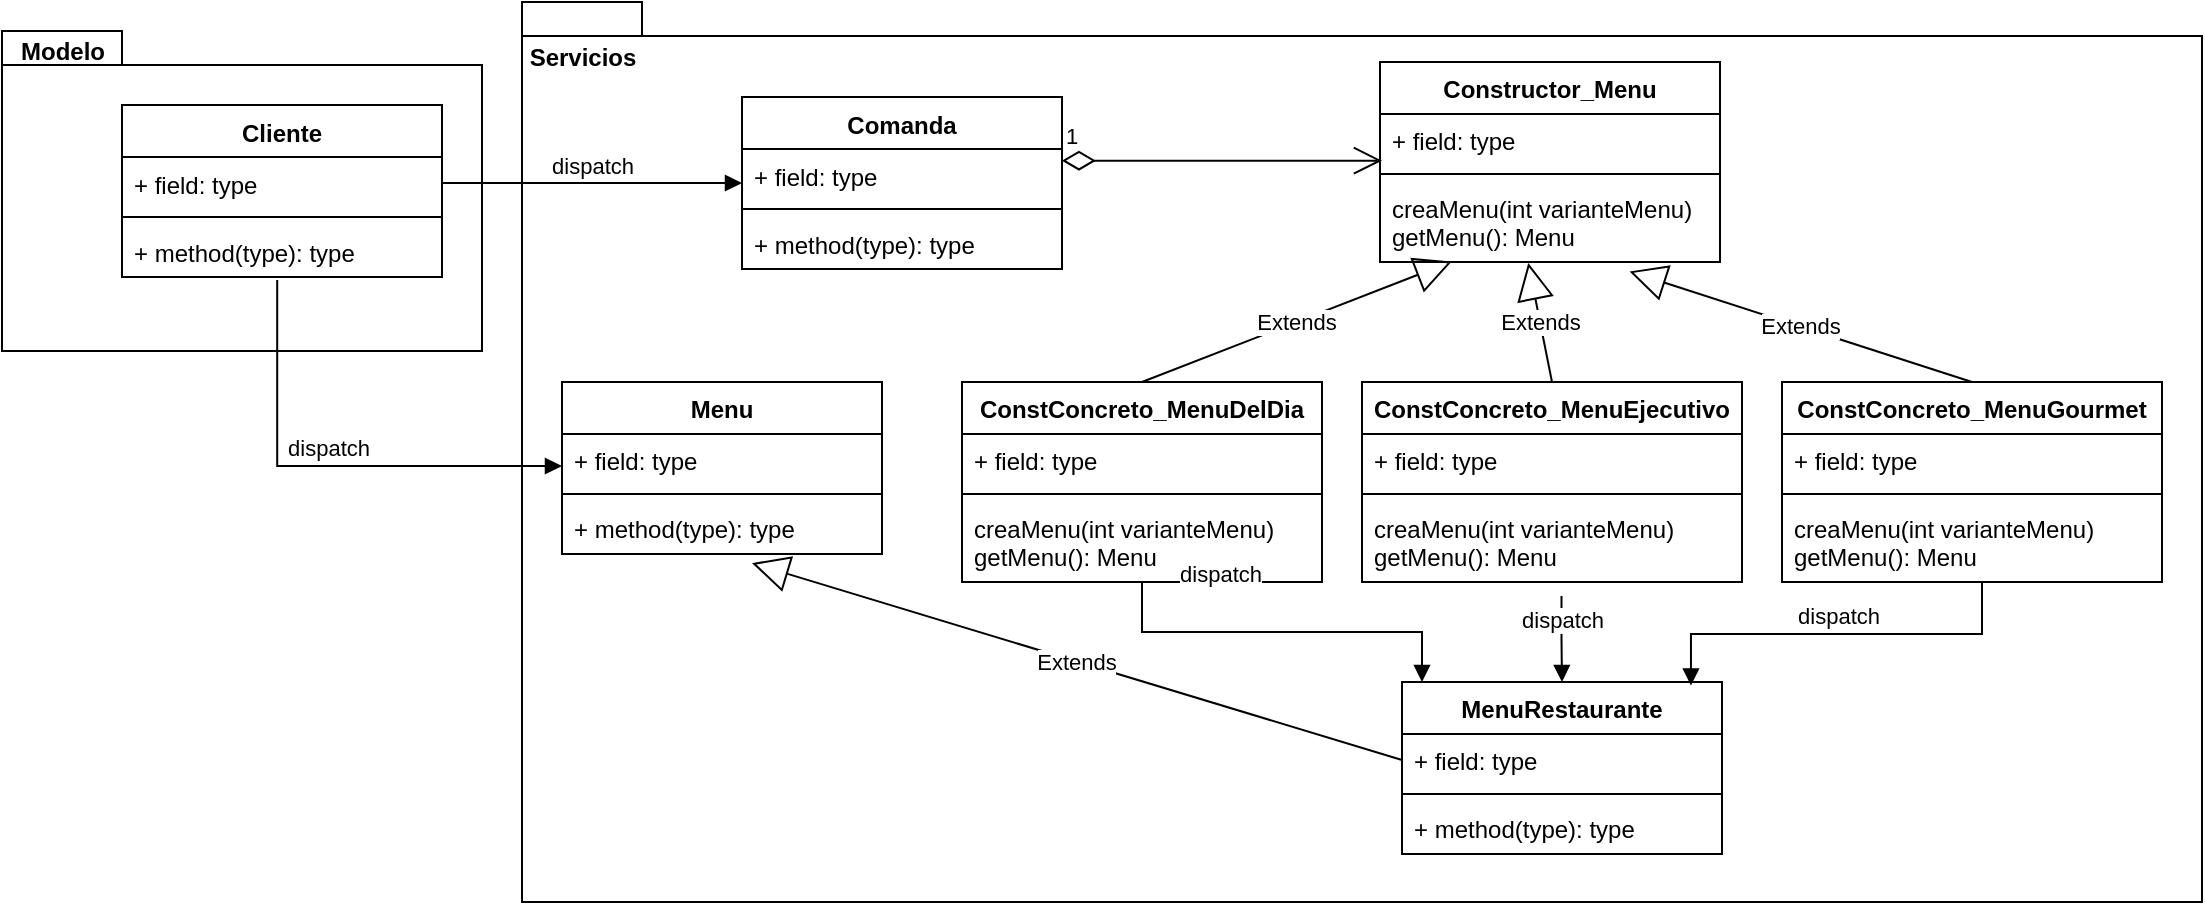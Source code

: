 <mxfile version="21.1.5" type="device">
  <diagram name="Página-1" id="gfxddq3YXZBz9irTZUz0">
    <mxGraphModel dx="1864" dy="1538" grid="1" gridSize="10" guides="1" tooltips="1" connect="1" arrows="1" fold="1" page="1" pageScale="1" pageWidth="827" pageHeight="1169" math="0" shadow="0">
      <root>
        <mxCell id="0" />
        <mxCell id="1" parent="0" />
        <mxCell id="KTP5H2mRDljaxL4P486P-56" value="" style="shape=folder;fontStyle=1;spacingTop=10;tabWidth=60;tabHeight=17;tabPosition=left;html=1;whiteSpace=wrap;" vertex="1" parent="1">
          <mxGeometry x="-100" y="-40" width="840" height="450" as="geometry" />
        </mxCell>
        <mxCell id="KTP5H2mRDljaxL4P486P-25" value="" style="shape=folder;fontStyle=1;spacingTop=10;tabWidth=60;tabHeight=17;tabPosition=left;html=1;whiteSpace=wrap;" vertex="1" parent="1">
          <mxGeometry x="-360" y="-25.5" width="240" height="160" as="geometry" />
        </mxCell>
        <mxCell id="KTP5H2mRDljaxL4P486P-1" value="Constructor_Menu" style="swimlane;fontStyle=1;align=center;verticalAlign=top;childLayout=stackLayout;horizontal=1;startSize=26;horizontalStack=0;resizeParent=1;resizeParentMax=0;resizeLast=0;collapsible=1;marginBottom=0;whiteSpace=wrap;html=1;" vertex="1" parent="1">
          <mxGeometry x="329" y="-10" width="170" height="100" as="geometry" />
        </mxCell>
        <mxCell id="KTP5H2mRDljaxL4P486P-2" value="+ field: type" style="text;strokeColor=none;fillColor=none;align=left;verticalAlign=top;spacingLeft=4;spacingRight=4;overflow=hidden;rotatable=0;points=[[0,0.5],[1,0.5]];portConstraint=eastwest;whiteSpace=wrap;html=1;" vertex="1" parent="KTP5H2mRDljaxL4P486P-1">
          <mxGeometry y="26" width="170" height="26" as="geometry" />
        </mxCell>
        <mxCell id="KTP5H2mRDljaxL4P486P-3" value="" style="line;strokeWidth=1;fillColor=none;align=left;verticalAlign=middle;spacingTop=-1;spacingLeft=3;spacingRight=3;rotatable=0;labelPosition=right;points=[];portConstraint=eastwest;strokeColor=inherit;" vertex="1" parent="KTP5H2mRDljaxL4P486P-1">
          <mxGeometry y="52" width="170" height="8" as="geometry" />
        </mxCell>
        <mxCell id="KTP5H2mRDljaxL4P486P-4" value="creaMenu(int varianteMenu)&lt;br&gt;getMenu(): Menu" style="text;strokeColor=none;fillColor=none;align=left;verticalAlign=top;spacingLeft=4;spacingRight=4;overflow=hidden;rotatable=0;points=[[0,0.5],[1,0.5]];portConstraint=eastwest;whiteSpace=wrap;html=1;" vertex="1" parent="KTP5H2mRDljaxL4P486P-1">
          <mxGeometry y="60" width="170" height="40" as="geometry" />
        </mxCell>
        <mxCell id="KTP5H2mRDljaxL4P486P-5" value="ConstConcreto_MenuEjecutivo" style="swimlane;fontStyle=1;align=center;verticalAlign=top;childLayout=stackLayout;horizontal=1;startSize=26;horizontalStack=0;resizeParent=1;resizeParentMax=0;resizeLast=0;collapsible=1;marginBottom=0;whiteSpace=wrap;html=1;" vertex="1" parent="1">
          <mxGeometry x="320" y="150" width="190" height="100" as="geometry" />
        </mxCell>
        <mxCell id="KTP5H2mRDljaxL4P486P-6" value="+ field: type" style="text;strokeColor=none;fillColor=none;align=left;verticalAlign=top;spacingLeft=4;spacingRight=4;overflow=hidden;rotatable=0;points=[[0,0.5],[1,0.5]];portConstraint=eastwest;whiteSpace=wrap;html=1;" vertex="1" parent="KTP5H2mRDljaxL4P486P-5">
          <mxGeometry y="26" width="190" height="26" as="geometry" />
        </mxCell>
        <mxCell id="KTP5H2mRDljaxL4P486P-7" value="" style="line;strokeWidth=1;fillColor=none;align=left;verticalAlign=middle;spacingTop=-1;spacingLeft=3;spacingRight=3;rotatable=0;labelPosition=right;points=[];portConstraint=eastwest;strokeColor=inherit;" vertex="1" parent="KTP5H2mRDljaxL4P486P-5">
          <mxGeometry y="52" width="190" height="8" as="geometry" />
        </mxCell>
        <mxCell id="KTP5H2mRDljaxL4P486P-8" value="creaMenu(int varianteMenu)&lt;br style=&quot;border-color: var(--border-color);&quot;&gt;getMenu(): Menu" style="text;strokeColor=none;fillColor=none;align=left;verticalAlign=top;spacingLeft=4;spacingRight=4;overflow=hidden;rotatable=0;points=[[0,0.5],[1,0.5]];portConstraint=eastwest;whiteSpace=wrap;html=1;" vertex="1" parent="KTP5H2mRDljaxL4P486P-5">
          <mxGeometry y="60" width="190" height="40" as="geometry" />
        </mxCell>
        <mxCell id="KTP5H2mRDljaxL4P486P-9" value="ConstConcreto_MenuDelDia" style="swimlane;fontStyle=1;align=center;verticalAlign=top;childLayout=stackLayout;horizontal=1;startSize=26;horizontalStack=0;resizeParent=1;resizeParentMax=0;resizeLast=0;collapsible=1;marginBottom=0;whiteSpace=wrap;html=1;" vertex="1" parent="1">
          <mxGeometry x="120" y="150" width="180" height="100" as="geometry" />
        </mxCell>
        <mxCell id="KTP5H2mRDljaxL4P486P-10" value="+ field: type" style="text;strokeColor=none;fillColor=none;align=left;verticalAlign=top;spacingLeft=4;spacingRight=4;overflow=hidden;rotatable=0;points=[[0,0.5],[1,0.5]];portConstraint=eastwest;whiteSpace=wrap;html=1;" vertex="1" parent="KTP5H2mRDljaxL4P486P-9">
          <mxGeometry y="26" width="180" height="26" as="geometry" />
        </mxCell>
        <mxCell id="KTP5H2mRDljaxL4P486P-11" value="" style="line;strokeWidth=1;fillColor=none;align=left;verticalAlign=middle;spacingTop=-1;spacingLeft=3;spacingRight=3;rotatable=0;labelPosition=right;points=[];portConstraint=eastwest;strokeColor=inherit;" vertex="1" parent="KTP5H2mRDljaxL4P486P-9">
          <mxGeometry y="52" width="180" height="8" as="geometry" />
        </mxCell>
        <mxCell id="KTP5H2mRDljaxL4P486P-12" value="creaMenu(int varianteMenu)&lt;br style=&quot;border-color: var(--border-color);&quot;&gt;getMenu(): Menu" style="text;strokeColor=none;fillColor=none;align=left;verticalAlign=top;spacingLeft=4;spacingRight=4;overflow=hidden;rotatable=0;points=[[0,0.5],[1,0.5]];portConstraint=eastwest;whiteSpace=wrap;html=1;" vertex="1" parent="KTP5H2mRDljaxL4P486P-9">
          <mxGeometry y="60" width="180" height="40" as="geometry" />
        </mxCell>
        <mxCell id="KTP5H2mRDljaxL4P486P-13" value="ConstConcreto_MenuGourmet" style="swimlane;fontStyle=1;align=center;verticalAlign=top;childLayout=stackLayout;horizontal=1;startSize=26;horizontalStack=0;resizeParent=1;resizeParentMax=0;resizeLast=0;collapsible=1;marginBottom=0;whiteSpace=wrap;html=1;" vertex="1" parent="1">
          <mxGeometry x="530" y="150" width="190" height="100" as="geometry" />
        </mxCell>
        <mxCell id="KTP5H2mRDljaxL4P486P-14" value="+ field: type" style="text;strokeColor=none;fillColor=none;align=left;verticalAlign=top;spacingLeft=4;spacingRight=4;overflow=hidden;rotatable=0;points=[[0,0.5],[1,0.5]];portConstraint=eastwest;whiteSpace=wrap;html=1;" vertex="1" parent="KTP5H2mRDljaxL4P486P-13">
          <mxGeometry y="26" width="190" height="26" as="geometry" />
        </mxCell>
        <mxCell id="KTP5H2mRDljaxL4P486P-15" value="" style="line;strokeWidth=1;fillColor=none;align=left;verticalAlign=middle;spacingTop=-1;spacingLeft=3;spacingRight=3;rotatable=0;labelPosition=right;points=[];portConstraint=eastwest;strokeColor=inherit;" vertex="1" parent="KTP5H2mRDljaxL4P486P-13">
          <mxGeometry y="52" width="190" height="8" as="geometry" />
        </mxCell>
        <mxCell id="KTP5H2mRDljaxL4P486P-16" value="creaMenu(int varianteMenu)&lt;br style=&quot;border-color: var(--border-color);&quot;&gt;getMenu(): Menu" style="text;strokeColor=none;fillColor=none;align=left;verticalAlign=top;spacingLeft=4;spacingRight=4;overflow=hidden;rotatable=0;points=[[0,0.5],[1,0.5]];portConstraint=eastwest;whiteSpace=wrap;html=1;" vertex="1" parent="KTP5H2mRDljaxL4P486P-13">
          <mxGeometry y="60" width="190" height="40" as="geometry" />
        </mxCell>
        <mxCell id="KTP5H2mRDljaxL4P486P-17" value="Extends" style="endArrow=block;endSize=16;endFill=0;html=1;rounded=0;entryX=0.211;entryY=0.995;entryDx=0;entryDy=0;entryPerimeter=0;exitX=0.5;exitY=0;exitDx=0;exitDy=0;" edge="1" parent="1" source="KTP5H2mRDljaxL4P486P-9" target="KTP5H2mRDljaxL4P486P-4">
          <mxGeometry width="160" relative="1" as="geometry">
            <mxPoint x="320" y="150" as="sourcePoint" />
            <mxPoint x="480" y="150" as="targetPoint" />
          </mxGeometry>
        </mxCell>
        <mxCell id="KTP5H2mRDljaxL4P486P-18" value="Extends" style="endArrow=block;endSize=16;endFill=0;html=1;rounded=0;exitX=0.5;exitY=0;exitDx=0;exitDy=0;entryX=0.436;entryY=1.013;entryDx=0;entryDy=0;entryPerimeter=0;" edge="1" parent="1" source="KTP5H2mRDljaxL4P486P-5" target="KTP5H2mRDljaxL4P486P-4">
          <mxGeometry width="160" relative="1" as="geometry">
            <mxPoint x="320" y="150" as="sourcePoint" />
            <mxPoint x="415" y="100" as="targetPoint" />
          </mxGeometry>
        </mxCell>
        <mxCell id="KTP5H2mRDljaxL4P486P-19" value="Extends" style="endArrow=block;endSize=16;endFill=0;html=1;rounded=0;entryX=0.734;entryY=1.118;entryDx=0;entryDy=0;entryPerimeter=0;exitX=0.5;exitY=0;exitDx=0;exitDy=0;" edge="1" parent="1" source="KTP5H2mRDljaxL4P486P-13" target="KTP5H2mRDljaxL4P486P-4">
          <mxGeometry width="160" relative="1" as="geometry">
            <mxPoint x="320" y="150" as="sourcePoint" />
            <mxPoint x="480" y="150" as="targetPoint" />
          </mxGeometry>
        </mxCell>
        <mxCell id="KTP5H2mRDljaxL4P486P-20" value="Cliente" style="swimlane;fontStyle=1;align=center;verticalAlign=top;childLayout=stackLayout;horizontal=1;startSize=26;horizontalStack=0;resizeParent=1;resizeParentMax=0;resizeLast=0;collapsible=1;marginBottom=0;whiteSpace=wrap;html=1;" vertex="1" parent="1">
          <mxGeometry x="-300" y="11.5" width="160" height="86" as="geometry" />
        </mxCell>
        <mxCell id="KTP5H2mRDljaxL4P486P-21" value="+ field: type" style="text;strokeColor=none;fillColor=none;align=left;verticalAlign=top;spacingLeft=4;spacingRight=4;overflow=hidden;rotatable=0;points=[[0,0.5],[1,0.5]];portConstraint=eastwest;whiteSpace=wrap;html=1;" vertex="1" parent="KTP5H2mRDljaxL4P486P-20">
          <mxGeometry y="26" width="160" height="26" as="geometry" />
        </mxCell>
        <mxCell id="KTP5H2mRDljaxL4P486P-22" value="" style="line;strokeWidth=1;fillColor=none;align=left;verticalAlign=middle;spacingTop=-1;spacingLeft=3;spacingRight=3;rotatable=0;labelPosition=right;points=[];portConstraint=eastwest;strokeColor=inherit;" vertex="1" parent="KTP5H2mRDljaxL4P486P-20">
          <mxGeometry y="52" width="160" height="8" as="geometry" />
        </mxCell>
        <mxCell id="KTP5H2mRDljaxL4P486P-23" value="+ method(type): type" style="text;strokeColor=none;fillColor=none;align=left;verticalAlign=top;spacingLeft=4;spacingRight=4;overflow=hidden;rotatable=0;points=[[0,0.5],[1,0.5]];portConstraint=eastwest;whiteSpace=wrap;html=1;" vertex="1" parent="KTP5H2mRDljaxL4P486P-20">
          <mxGeometry y="60" width="160" height="26" as="geometry" />
        </mxCell>
        <mxCell id="KTP5H2mRDljaxL4P486P-26" value="Modelo" style="text;align=center;fontStyle=1;verticalAlign=middle;spacingLeft=3;spacingRight=3;strokeColor=none;rotatable=0;points=[[0,0.5],[1,0.5]];portConstraint=eastwest;html=1;" vertex="1" parent="1">
          <mxGeometry x="-360" y="-28.5" width="60" height="26" as="geometry" />
        </mxCell>
        <mxCell id="KTP5H2mRDljaxL4P486P-31" value="MenuRestaurante" style="swimlane;fontStyle=1;align=center;verticalAlign=top;childLayout=stackLayout;horizontal=1;startSize=26;horizontalStack=0;resizeParent=1;resizeParentMax=0;resizeLast=0;collapsible=1;marginBottom=0;whiteSpace=wrap;html=1;" vertex="1" parent="1">
          <mxGeometry x="340" y="300" width="160" height="86" as="geometry" />
        </mxCell>
        <mxCell id="KTP5H2mRDljaxL4P486P-32" value="+ field: type" style="text;strokeColor=none;fillColor=none;align=left;verticalAlign=top;spacingLeft=4;spacingRight=4;overflow=hidden;rotatable=0;points=[[0,0.5],[1,0.5]];portConstraint=eastwest;whiteSpace=wrap;html=1;" vertex="1" parent="KTP5H2mRDljaxL4P486P-31">
          <mxGeometry y="26" width="160" height="26" as="geometry" />
        </mxCell>
        <mxCell id="KTP5H2mRDljaxL4P486P-33" value="" style="line;strokeWidth=1;fillColor=none;align=left;verticalAlign=middle;spacingTop=-1;spacingLeft=3;spacingRight=3;rotatable=0;labelPosition=right;points=[];portConstraint=eastwest;strokeColor=inherit;" vertex="1" parent="KTP5H2mRDljaxL4P486P-31">
          <mxGeometry y="52" width="160" height="8" as="geometry" />
        </mxCell>
        <mxCell id="KTP5H2mRDljaxL4P486P-34" value="+ method(type): type" style="text;strokeColor=none;fillColor=none;align=left;verticalAlign=top;spacingLeft=4;spacingRight=4;overflow=hidden;rotatable=0;points=[[0,0.5],[1,0.5]];portConstraint=eastwest;whiteSpace=wrap;html=1;" vertex="1" parent="KTP5H2mRDljaxL4P486P-31">
          <mxGeometry y="60" width="160" height="26" as="geometry" />
        </mxCell>
        <mxCell id="KTP5H2mRDljaxL4P486P-39" value="Menu" style="swimlane;fontStyle=1;align=center;verticalAlign=top;childLayout=stackLayout;horizontal=1;startSize=26;horizontalStack=0;resizeParent=1;resizeParentMax=0;resizeLast=0;collapsible=1;marginBottom=0;whiteSpace=wrap;html=1;" vertex="1" parent="1">
          <mxGeometry x="-80" y="150" width="160" height="86" as="geometry" />
        </mxCell>
        <mxCell id="KTP5H2mRDljaxL4P486P-40" value="+ field: type" style="text;strokeColor=none;fillColor=none;align=left;verticalAlign=top;spacingLeft=4;spacingRight=4;overflow=hidden;rotatable=0;points=[[0,0.5],[1,0.5]];portConstraint=eastwest;whiteSpace=wrap;html=1;" vertex="1" parent="KTP5H2mRDljaxL4P486P-39">
          <mxGeometry y="26" width="160" height="26" as="geometry" />
        </mxCell>
        <mxCell id="KTP5H2mRDljaxL4P486P-41" value="" style="line;strokeWidth=1;fillColor=none;align=left;verticalAlign=middle;spacingTop=-1;spacingLeft=3;spacingRight=3;rotatable=0;labelPosition=right;points=[];portConstraint=eastwest;strokeColor=inherit;" vertex="1" parent="KTP5H2mRDljaxL4P486P-39">
          <mxGeometry y="52" width="160" height="8" as="geometry" />
        </mxCell>
        <mxCell id="KTP5H2mRDljaxL4P486P-42" value="+ method(type): type" style="text;strokeColor=none;fillColor=none;align=left;verticalAlign=top;spacingLeft=4;spacingRight=4;overflow=hidden;rotatable=0;points=[[0,0.5],[1,0.5]];portConstraint=eastwest;whiteSpace=wrap;html=1;" vertex="1" parent="KTP5H2mRDljaxL4P486P-39">
          <mxGeometry y="60" width="160" height="26" as="geometry" />
        </mxCell>
        <mxCell id="KTP5H2mRDljaxL4P486P-48" value="dispatch" style="html=1;verticalAlign=bottom;endArrow=block;edgeStyle=elbowEdgeStyle;elbow=vertical;curved=0;rounded=0;" edge="1" parent="1">
          <mxGeometry x="-0.333" y="20" width="80" relative="1" as="geometry">
            <mxPoint x="210" y="250" as="sourcePoint" />
            <mxPoint x="350" y="300" as="targetPoint" />
            <mxPoint as="offset" />
          </mxGeometry>
        </mxCell>
        <mxCell id="KTP5H2mRDljaxL4P486P-53" value="dispatch" style="html=1;verticalAlign=bottom;endArrow=block;edgeStyle=elbowEdgeStyle;elbow=vertical;curved=0;rounded=0;entryX=0.5;entryY=0;entryDx=0;entryDy=0;exitX=0.525;exitY=1.176;exitDx=0;exitDy=0;exitPerimeter=0;" edge="1" parent="1" source="KTP5H2mRDljaxL4P486P-8" target="KTP5H2mRDljaxL4P486P-31">
          <mxGeometry width="80" relative="1" as="geometry">
            <mxPoint x="180" y="260" as="sourcePoint" />
            <mxPoint x="260" y="260" as="targetPoint" />
          </mxGeometry>
        </mxCell>
        <mxCell id="KTP5H2mRDljaxL4P486P-54" value="dispatch" style="html=1;verticalAlign=bottom;endArrow=block;edgeStyle=elbowEdgeStyle;elbow=vertical;curved=0;rounded=0;entryX=0.903;entryY=0.02;entryDx=0;entryDy=0;entryPerimeter=0;" edge="1" parent="1" target="KTP5H2mRDljaxL4P486P-31">
          <mxGeometry width="80" relative="1" as="geometry">
            <mxPoint x="630" y="250" as="sourcePoint" />
            <mxPoint x="630" y="300" as="targetPoint" />
          </mxGeometry>
        </mxCell>
        <mxCell id="KTP5H2mRDljaxL4P486P-55" value="dispatch" style="html=1;verticalAlign=bottom;endArrow=block;edgeStyle=elbowEdgeStyle;elbow=vertical;curved=0;rounded=0;exitX=0.485;exitY=1.06;exitDx=0;exitDy=0;exitPerimeter=0;" edge="1" parent="1" source="KTP5H2mRDljaxL4P486P-23">
          <mxGeometry width="80" relative="1" as="geometry">
            <mxPoint x="-160" y="192.33" as="sourcePoint" />
            <mxPoint x="-80" y="192.33" as="targetPoint" />
            <Array as="points">
              <mxPoint x="-150" y="192" />
            </Array>
          </mxGeometry>
        </mxCell>
        <mxCell id="KTP5H2mRDljaxL4P486P-57" value="Servicios" style="text;align=center;fontStyle=1;verticalAlign=middle;spacingLeft=3;spacingRight=3;strokeColor=none;rotatable=0;points=[[0,0.5],[1,0.5]];portConstraint=eastwest;html=1;" vertex="1" parent="1">
          <mxGeometry x="-100" y="-25.5" width="60" height="26" as="geometry" />
        </mxCell>
        <mxCell id="KTP5H2mRDljaxL4P486P-58" value="dispatch" style="html=1;verticalAlign=bottom;endArrow=block;edgeStyle=elbowEdgeStyle;elbow=vertical;curved=0;rounded=0;exitX=1;exitY=0.5;exitDx=0;exitDy=0;" edge="1" parent="1" source="KTP5H2mRDljaxL4P486P-21" target="KTP5H2mRDljaxL4P486P-59">
          <mxGeometry width="80" relative="1" as="geometry">
            <mxPoint x="260" y="39.33" as="sourcePoint" />
            <mxPoint x="10" y="50" as="targetPoint" />
          </mxGeometry>
        </mxCell>
        <mxCell id="KTP5H2mRDljaxL4P486P-59" value="Comanda" style="swimlane;fontStyle=1;align=center;verticalAlign=top;childLayout=stackLayout;horizontal=1;startSize=26;horizontalStack=0;resizeParent=1;resizeParentMax=0;resizeLast=0;collapsible=1;marginBottom=0;whiteSpace=wrap;html=1;" vertex="1" parent="1">
          <mxGeometry x="10" y="7.5" width="160" height="86" as="geometry" />
        </mxCell>
        <mxCell id="KTP5H2mRDljaxL4P486P-60" value="+ field: type" style="text;strokeColor=none;fillColor=none;align=left;verticalAlign=top;spacingLeft=4;spacingRight=4;overflow=hidden;rotatable=0;points=[[0,0.5],[1,0.5]];portConstraint=eastwest;whiteSpace=wrap;html=1;" vertex="1" parent="KTP5H2mRDljaxL4P486P-59">
          <mxGeometry y="26" width="160" height="26" as="geometry" />
        </mxCell>
        <mxCell id="KTP5H2mRDljaxL4P486P-61" value="" style="line;strokeWidth=1;fillColor=none;align=left;verticalAlign=middle;spacingTop=-1;spacingLeft=3;spacingRight=3;rotatable=0;labelPosition=right;points=[];portConstraint=eastwest;strokeColor=inherit;" vertex="1" parent="KTP5H2mRDljaxL4P486P-59">
          <mxGeometry y="52" width="160" height="8" as="geometry" />
        </mxCell>
        <mxCell id="KTP5H2mRDljaxL4P486P-62" value="+ method(type): type" style="text;strokeColor=none;fillColor=none;align=left;verticalAlign=top;spacingLeft=4;spacingRight=4;overflow=hidden;rotatable=0;points=[[0,0.5],[1,0.5]];portConstraint=eastwest;whiteSpace=wrap;html=1;" vertex="1" parent="KTP5H2mRDljaxL4P486P-59">
          <mxGeometry y="60" width="160" height="26" as="geometry" />
        </mxCell>
        <mxCell id="KTP5H2mRDljaxL4P486P-64" value="Extends" style="endArrow=block;endSize=16;endFill=0;html=1;rounded=0;entryX=0.594;entryY=1.176;entryDx=0;entryDy=0;entryPerimeter=0;exitX=0;exitY=0.5;exitDx=0;exitDy=0;" edge="1" parent="1" source="KTP5H2mRDljaxL4P486P-32" target="KTP5H2mRDljaxL4P486P-42">
          <mxGeometry width="160" relative="1" as="geometry">
            <mxPoint x="140" y="320" as="sourcePoint" />
            <mxPoint x="300" y="320" as="targetPoint" />
          </mxGeometry>
        </mxCell>
        <mxCell id="KTP5H2mRDljaxL4P486P-65" value="1" style="endArrow=open;html=1;endSize=12;startArrow=diamondThin;startSize=14;startFill=0;edgeStyle=orthogonalEdgeStyle;align=left;verticalAlign=bottom;rounded=0;" edge="1" parent="1">
          <mxGeometry x="-1" y="3" relative="1" as="geometry">
            <mxPoint x="170" y="39.33" as="sourcePoint" />
            <mxPoint x="330" y="39.33" as="targetPoint" />
          </mxGeometry>
        </mxCell>
      </root>
    </mxGraphModel>
  </diagram>
</mxfile>
